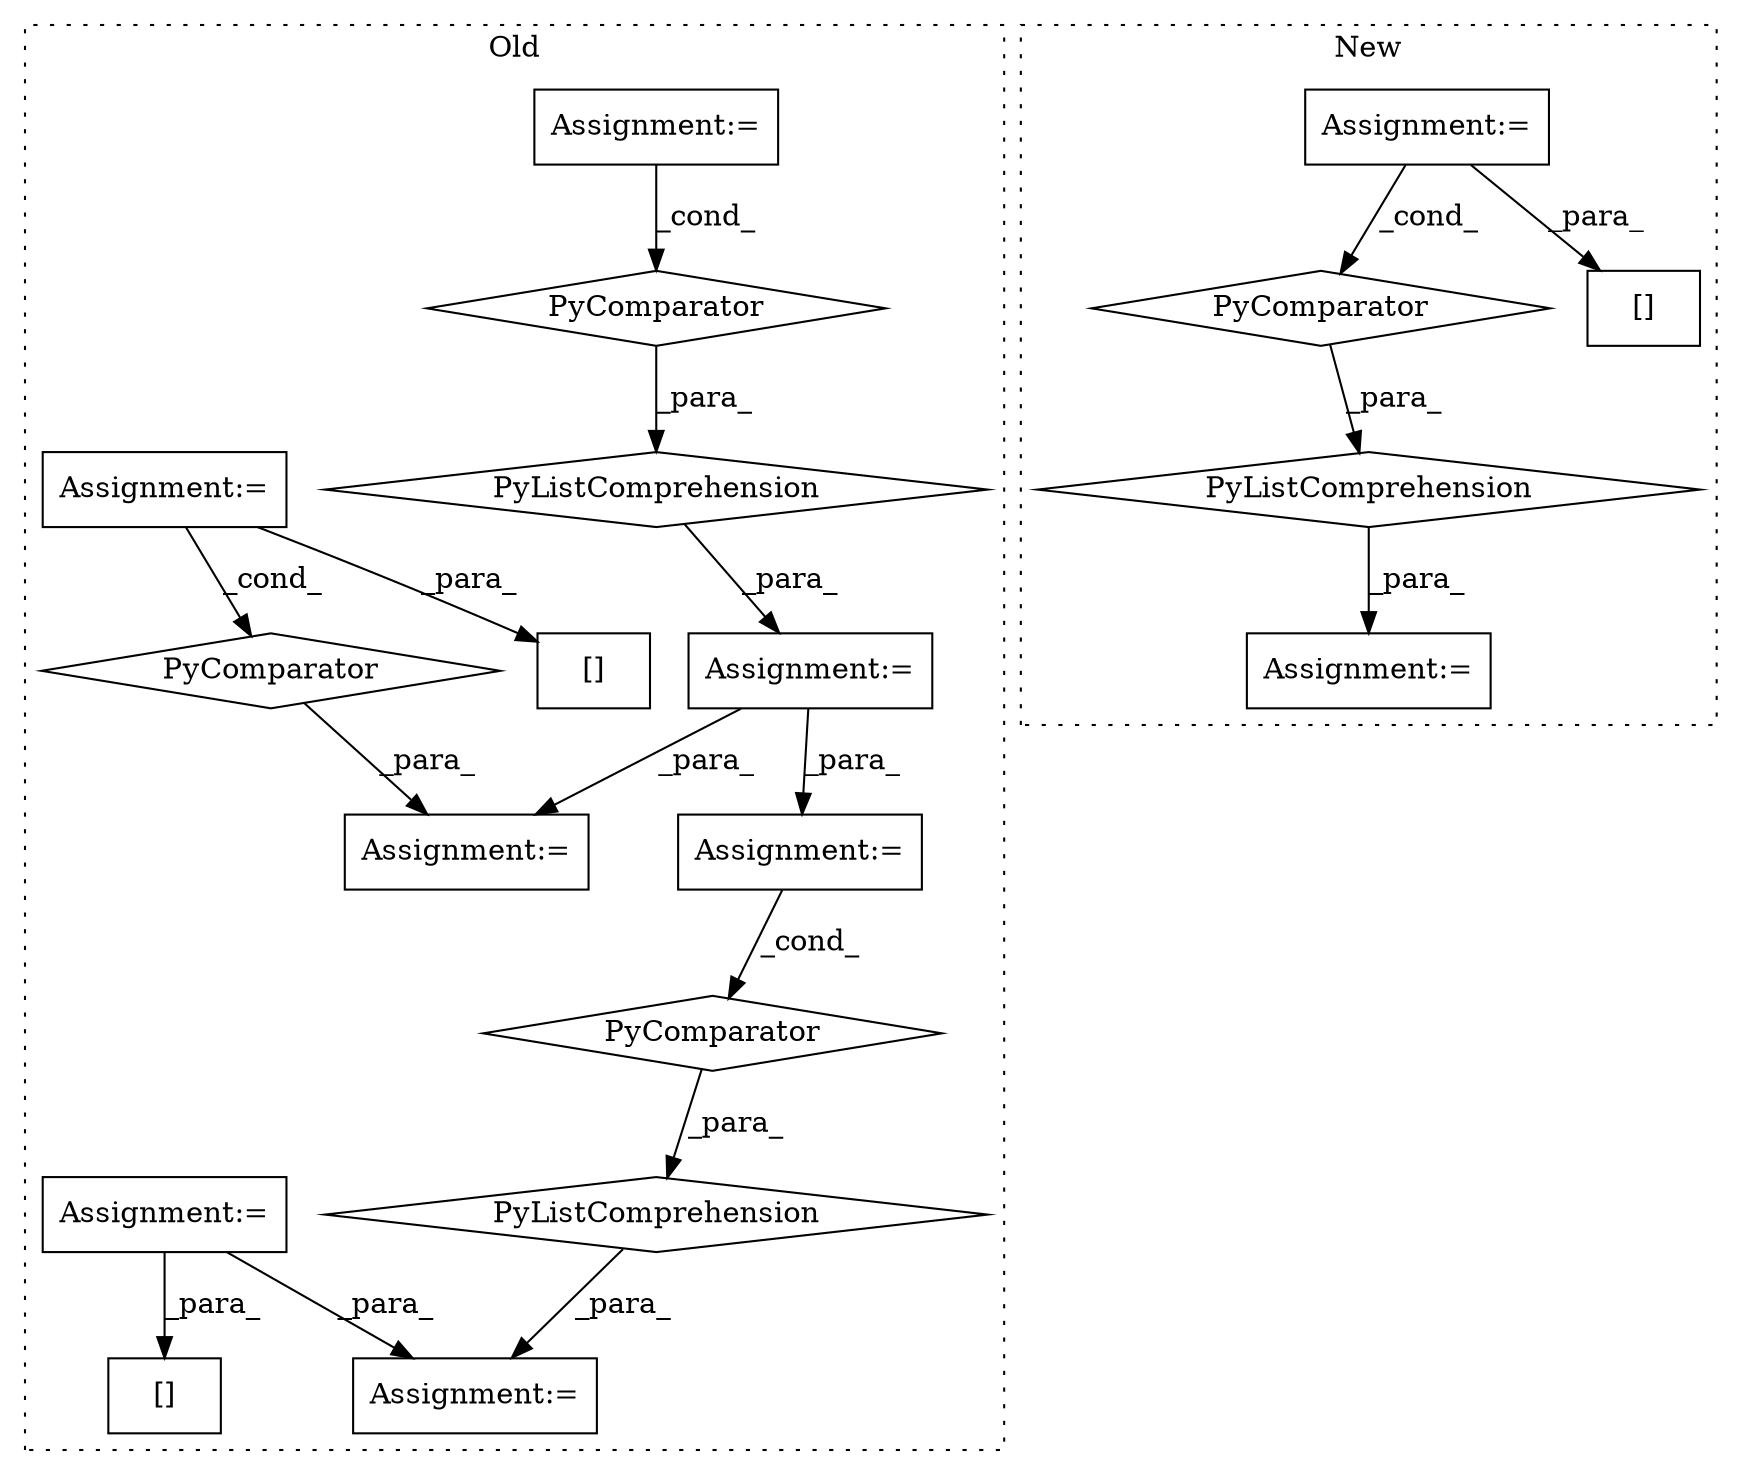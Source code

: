 digraph G {
subgraph cluster0 {
1 [label="PyComparator" a="113" s="2607" l="37" shape="diamond"];
3 [label="Assignment:=" a="7" s="1773" l="14" shape="box"];
5 [label="PyListComprehension" a="109" s="2513" l="139" shape="diamond"];
6 [label="Assignment:=" a="7" s="2335" l="1" shape="box"];
9 [label="Assignment:=" a="7" s="2607" l="37" shape="box"];
10 [label="Assignment:=" a="7" s="1872" l="33" shape="box"];
11 [label="PyComparator" a="113" s="1872" l="33" shape="diamond"];
12 [label="PyListComprehension" a="109" s="1787" l="126" shape="diamond"];
13 [label="Assignment:=" a="7" s="1997" l="1" shape="box"];
14 [label="Assignment:=" a="7" s="2120" l="38" shape="box"];
15 [label="[]" a="2" s="2012,2027" l="6,1" shape="box"];
16 [label="PyComparator" a="113" s="2120" l="38" shape="diamond"];
18 [label="Assignment:=" a="7" s="2457" l="38" shape="box"];
19 [label="[]" a="2" s="2350,2364" l="5,1" shape="box"];
label = "Old";
style="dotted";
}
subgraph cluster1 {
2 [label="PyComparator" a="113" s="2661" l="39" shape="diamond"];
4 [label="Assignment:=" a="7" s="2154" l="1" shape="box"];
7 [label="PyListComprehension" a="109" s="2587" l="121" shape="diamond"];
8 [label="Assignment:=" a="7" s="2573" l="14" shape="box"];
17 [label="[]" a="2" s="2433,2443" l="6,1" shape="box"];
label = "New";
style="dotted";
}
1 -> 5 [label="_para_"];
2 -> 7 [label="_para_"];
3 -> 13 [label="_para_"];
3 -> 9 [label="_para_"];
4 -> 2 [label="_cond_"];
4 -> 17 [label="_para_"];
5 -> 6 [label="_para_"];
7 -> 8 [label="_para_"];
9 -> 1 [label="_cond_"];
10 -> 11 [label="_cond_"];
11 -> 12 [label="_para_"];
12 -> 3 [label="_para_"];
14 -> 16 [label="_cond_"];
14 -> 15 [label="_para_"];
16 -> 13 [label="_para_"];
18 -> 6 [label="_para_"];
18 -> 19 [label="_para_"];
}